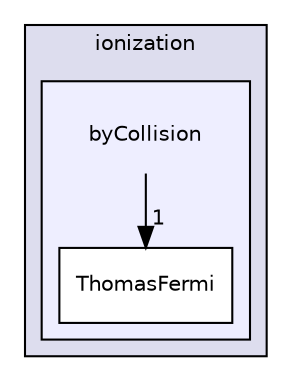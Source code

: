 digraph "/tmp/tmp.I3T9wAlo9k/picongpu/include/picongpu/particles/ionization/byCollision" {
  compound=true
  node [ fontsize="10", fontname="Helvetica"];
  edge [ labelfontsize="10", labelfontname="Helvetica"];
  subgraph clusterdir_03bab2c8254aa3e4e97d33b23811d5c8 {
    graph [ bgcolor="#ddddee", pencolor="black", label="ionization" fontname="Helvetica", fontsize="10", URL="dir_03bab2c8254aa3e4e97d33b23811d5c8.html"]
  subgraph clusterdir_575e155d4be0c9fd617fab6bc194cafe {
    graph [ bgcolor="#eeeeff", pencolor="black", label="" URL="dir_575e155d4be0c9fd617fab6bc194cafe.html"];
    dir_575e155d4be0c9fd617fab6bc194cafe [shape=plaintext label="byCollision"];
    dir_c24c202be9737ba5351ca0b9a87b6f85 [shape=box label="ThomasFermi" color="black" fillcolor="white" style="filled" URL="dir_c24c202be9737ba5351ca0b9a87b6f85.html"];
  }
  }
  dir_575e155d4be0c9fd617fab6bc194cafe->dir_c24c202be9737ba5351ca0b9a87b6f85 [headlabel="1", labeldistance=1.5 headhref="dir_000057_000059.html"];
}
